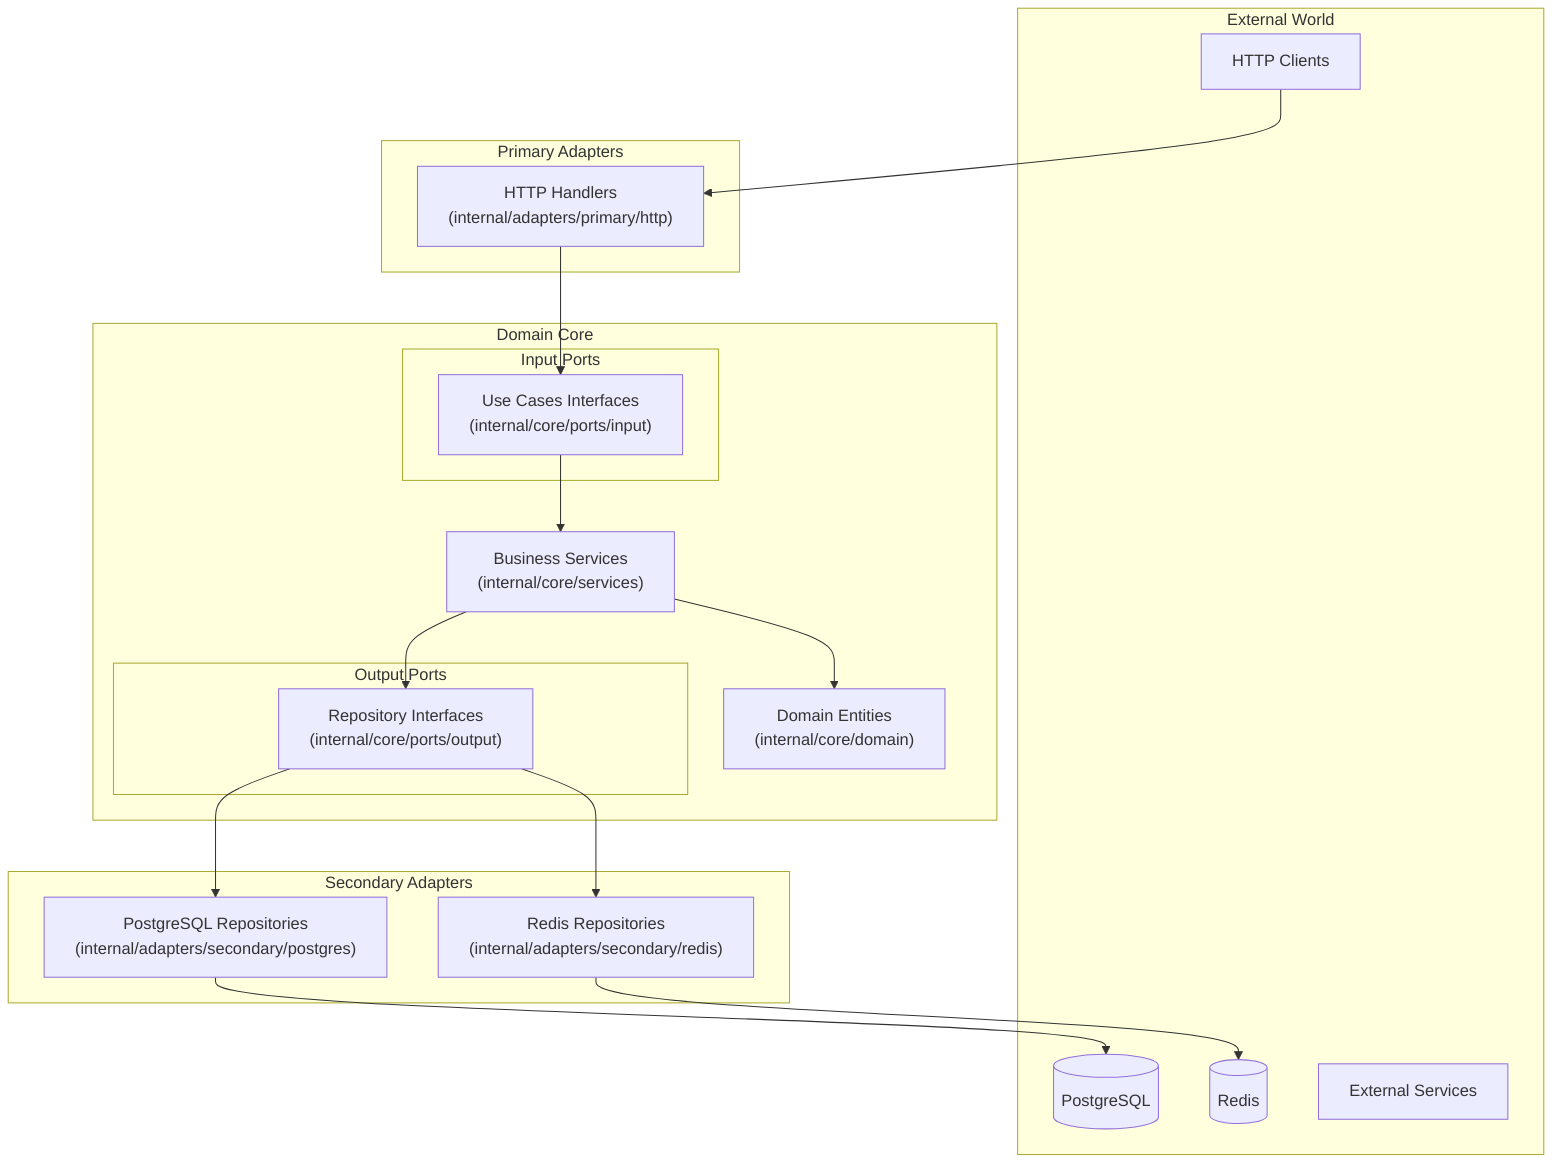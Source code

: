 flowchart TD
    subgraph "External World"
        HTTP["HTTP Clients"]
        DB[(PostgreSQL)]
        CACHE[(Redis)]
        EXTERNAL[External Services]
    end

    subgraph "Primary Adapters"
        HTTP_HANDLERS["HTTP Handlers\n(internal/adapters/primary/http)"]
    end

    subgraph "Secondary Adapters"
        POSTGRES_REPO["PostgreSQL Repositories\n(internal/adapters/secondary/postgres)"]
        REDIS_REPO["Redis Repositories\n(internal/adapters/secondary/redis)"]
    end

    subgraph "Domain Core"
        subgraph "Input Ports"
            USE_CASES["Use Cases Interfaces\n(internal/core/ports/input)"]
        end

        subgraph "Output Ports"
            REPO_INTERFACES["Repository Interfaces\n(internal/core/ports/output)"]
        end

        DOMAIN["Domain Entities\n(internal/core/domain)"]
        SERVICES["Business Services\n(internal/core/services)"]
    end

    HTTP --> HTTP_HANDLERS
    HTTP_HANDLERS --> USE_CASES
    USE_CASES --> SERVICES
    SERVICES --> DOMAIN
    SERVICES --> REPO_INTERFACES
    REPO_INTERFACES --> POSTGRES_REPO
    REPO_INTERFACES --> REDIS_REPO
    POSTGRES_REPO --> DB
    REDIS_REPO --> CACHE